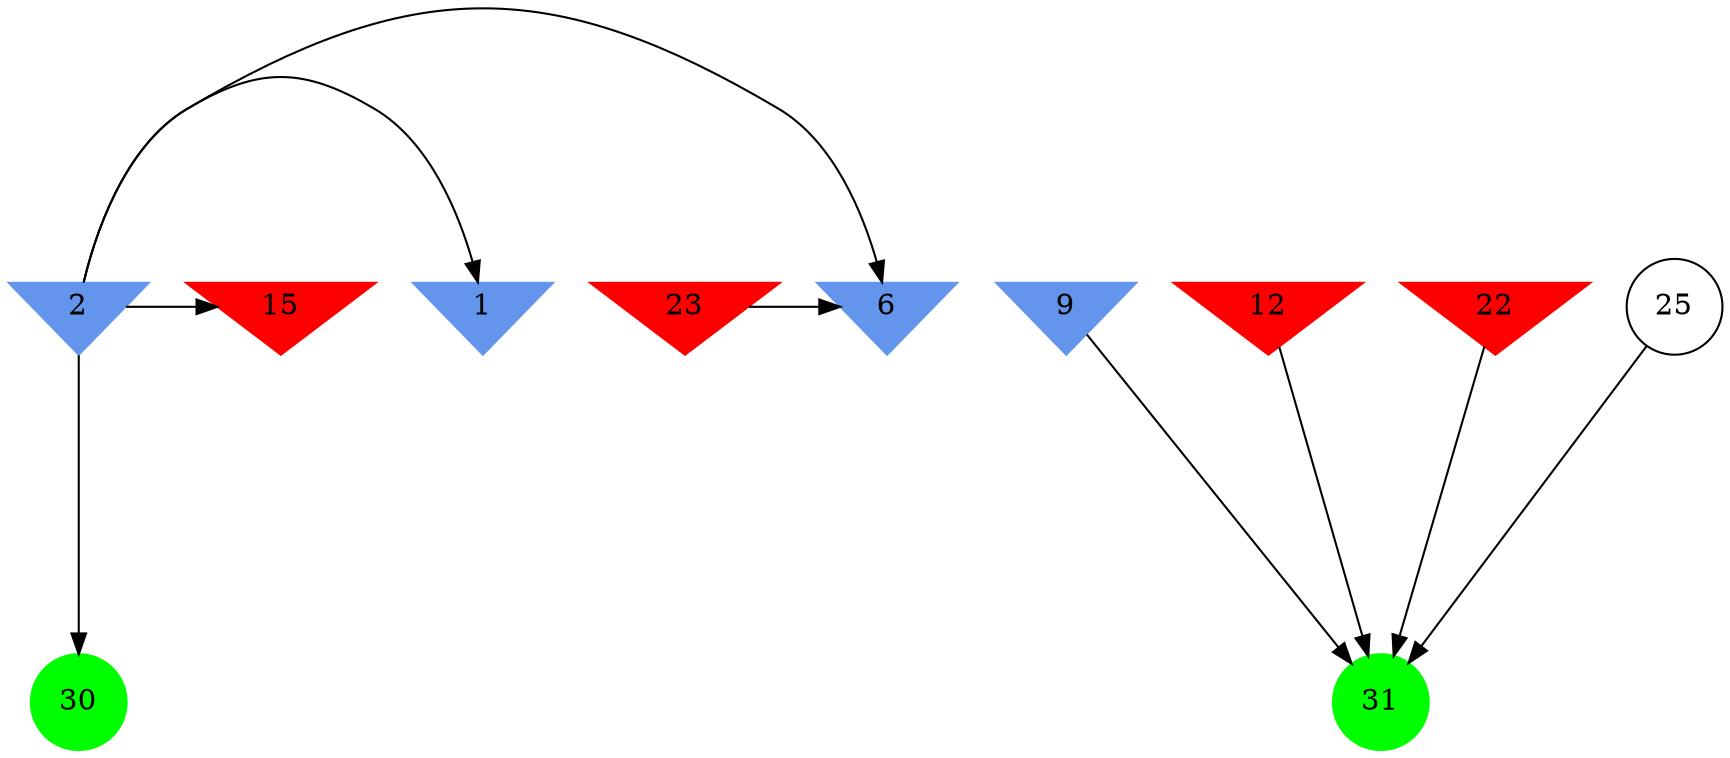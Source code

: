 digraph brain {
	ranksep=2.0;
	1 [shape=invtriangle,style=filled,color=cornflowerblue];
	2 [shape=invtriangle,style=filled,color=cornflowerblue];
	6 [shape=invtriangle,style=filled,color=cornflowerblue];
	9 [shape=invtriangle,style=filled,color=cornflowerblue];
	12 [shape=invtriangle,style=filled,color=red];
	15 [shape=invtriangle,style=filled,color=red];
	22 [shape=invtriangle,style=filled,color=red];
	23 [shape=invtriangle,style=filled,color=red];
	25 [shape=circle,color=black];
	30 [shape=circle,style=filled,color=green];
	31 [shape=circle,style=filled,color=green];
	22	->	31;
	9	->	31;
	25	->	31;
	12	->	31;
	2	->	6;
	23	->	6;
	2	->	1;
	2	->	30;
	2	->	15;
	{ rank=same; 1; 2; 6; 9; 12; 15; 22; 23; }
	{ rank=same; 25; }
	{ rank=same; 30; 31; }
}
